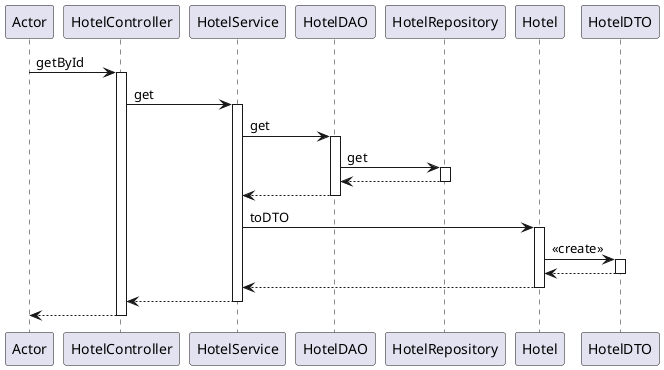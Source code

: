 @startuml
participant Actor
Actor -> HotelController : getById
activate HotelController
HotelController -> HotelService : get
activate HotelService
HotelService -> HotelDAO : get
activate HotelDAO

HotelDAO -> HotelRepository : get
activate HotelRepository
HotelRepository --> HotelDAO
deactivate HotelRepository

HotelDAO --> HotelService
deactivate HotelDAO
HotelService -> Hotel : toDTO
activate Hotel
Hotel -> HotelDTO : <<create>>
activate HotelDTO
HotelDTO --> Hotel
deactivate HotelDTO
Hotel --> HotelService
deactivate Hotel
HotelService --> HotelController
deactivate HotelService
return
@enduml